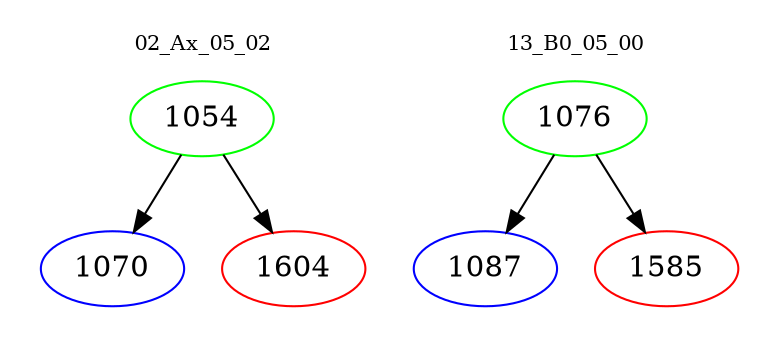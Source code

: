 digraph{
subgraph cluster_0 {
color = white
label = "02_Ax_05_02";
fontsize=10;
T0_1054 [label="1054", color="green"]
T0_1054 -> T0_1070 [color="black"]
T0_1070 [label="1070", color="blue"]
T0_1054 -> T0_1604 [color="black"]
T0_1604 [label="1604", color="red"]
}
subgraph cluster_1 {
color = white
label = "13_B0_05_00";
fontsize=10;
T1_1076 [label="1076", color="green"]
T1_1076 -> T1_1087 [color="black"]
T1_1087 [label="1087", color="blue"]
T1_1076 -> T1_1585 [color="black"]
T1_1585 [label="1585", color="red"]
}
}
